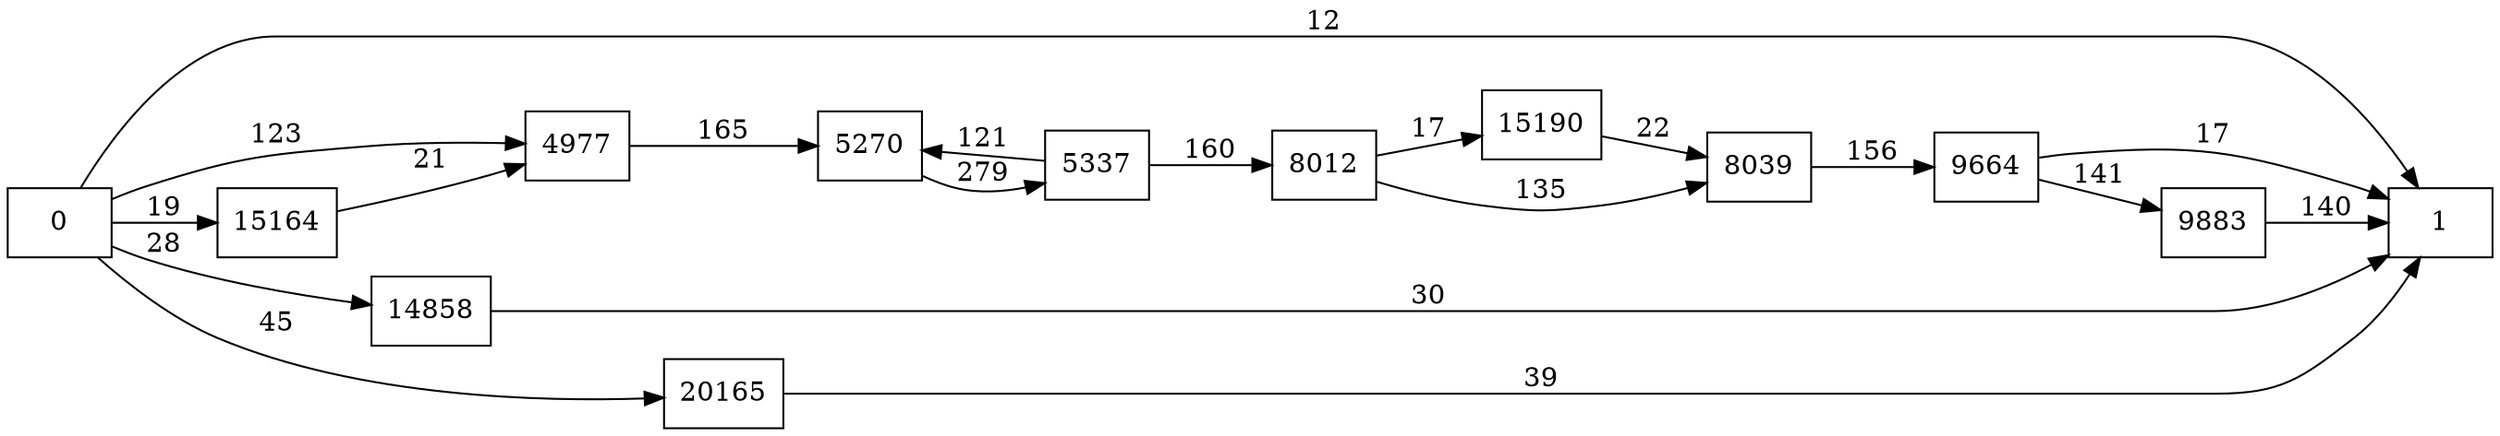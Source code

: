 digraph {
	graph [rankdir=LR]
	node [shape=rectangle]
	4977 -> 5270 [label=165]
	5270 -> 5337 [label=279]
	5337 -> 5270 [label=121]
	5337 -> 8012 [label=160]
	8012 -> 8039 [label=135]
	8012 -> 15190 [label=17]
	8039 -> 9664 [label=156]
	9664 -> 1 [label=17]
	9664 -> 9883 [label=141]
	9883 -> 1 [label=140]
	14858 -> 1 [label=30]
	15164 -> 4977 [label=21]
	15190 -> 8039 [label=22]
	20165 -> 1 [label=39]
	0 -> 4977 [label=123]
	0 -> 1 [label=12]
	0 -> 14858 [label=28]
	0 -> 15164 [label=19]
	0 -> 20165 [label=45]
}
